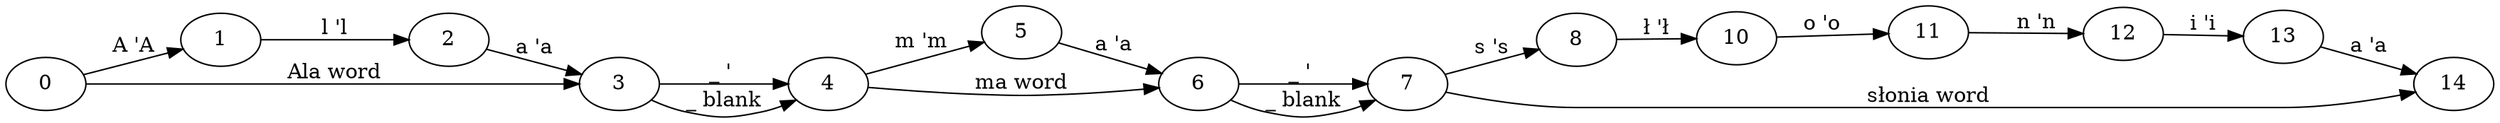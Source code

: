digraph G {
rankdir=LR
0 -> 1 [label="A 'A"]
1 -> 2 [label="l 'l"]
2 -> 3 [label="a 'a"]
0 -> 3 [label="Ala word"]
3 -> 4 [label="_ ' "]
3 -> 4 [label="_ blank"]
4 -> 5 [label="m 'm"]
5 -> 6 [label="a 'a"]
4 -> 6 [label="ma word"]
6 -> 7 [label="_ ' "]
6 -> 7 [label="_ blank"]
7 -> 8 [label="s 's"]
8 -> 10 [label="ł 'ł"]
10 -> 11 [label="o 'o"]
11 -> 12 [label="n 'n"]
12 -> 13 [label="i 'i"]
13 -> 14 [label="a 'a"]
7 -> 14 [label="słonia word"]
}
